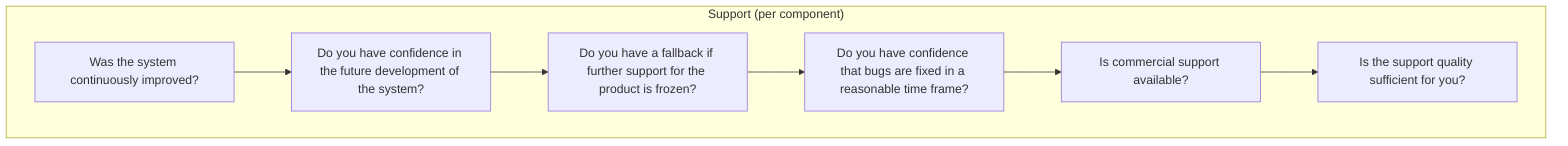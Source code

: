 graph TB;

subgraph "Support (per component)"
Sup1[Was the system continuously improved?]
Sup2[Do you have confidence in the future development of the system?]
Sup3[Do you have a fallback if further support for the product is frozen?]
Sup4[Do you have confidence that bugs are fixed in a reasonable time frame?]
Sup5[Is commercial support available?]
SupL[Is the support quality sufficient for you?]
end

Sup1 --> Sup2 --> Sup3 --> Sup4  --> Sup5 --> SupL